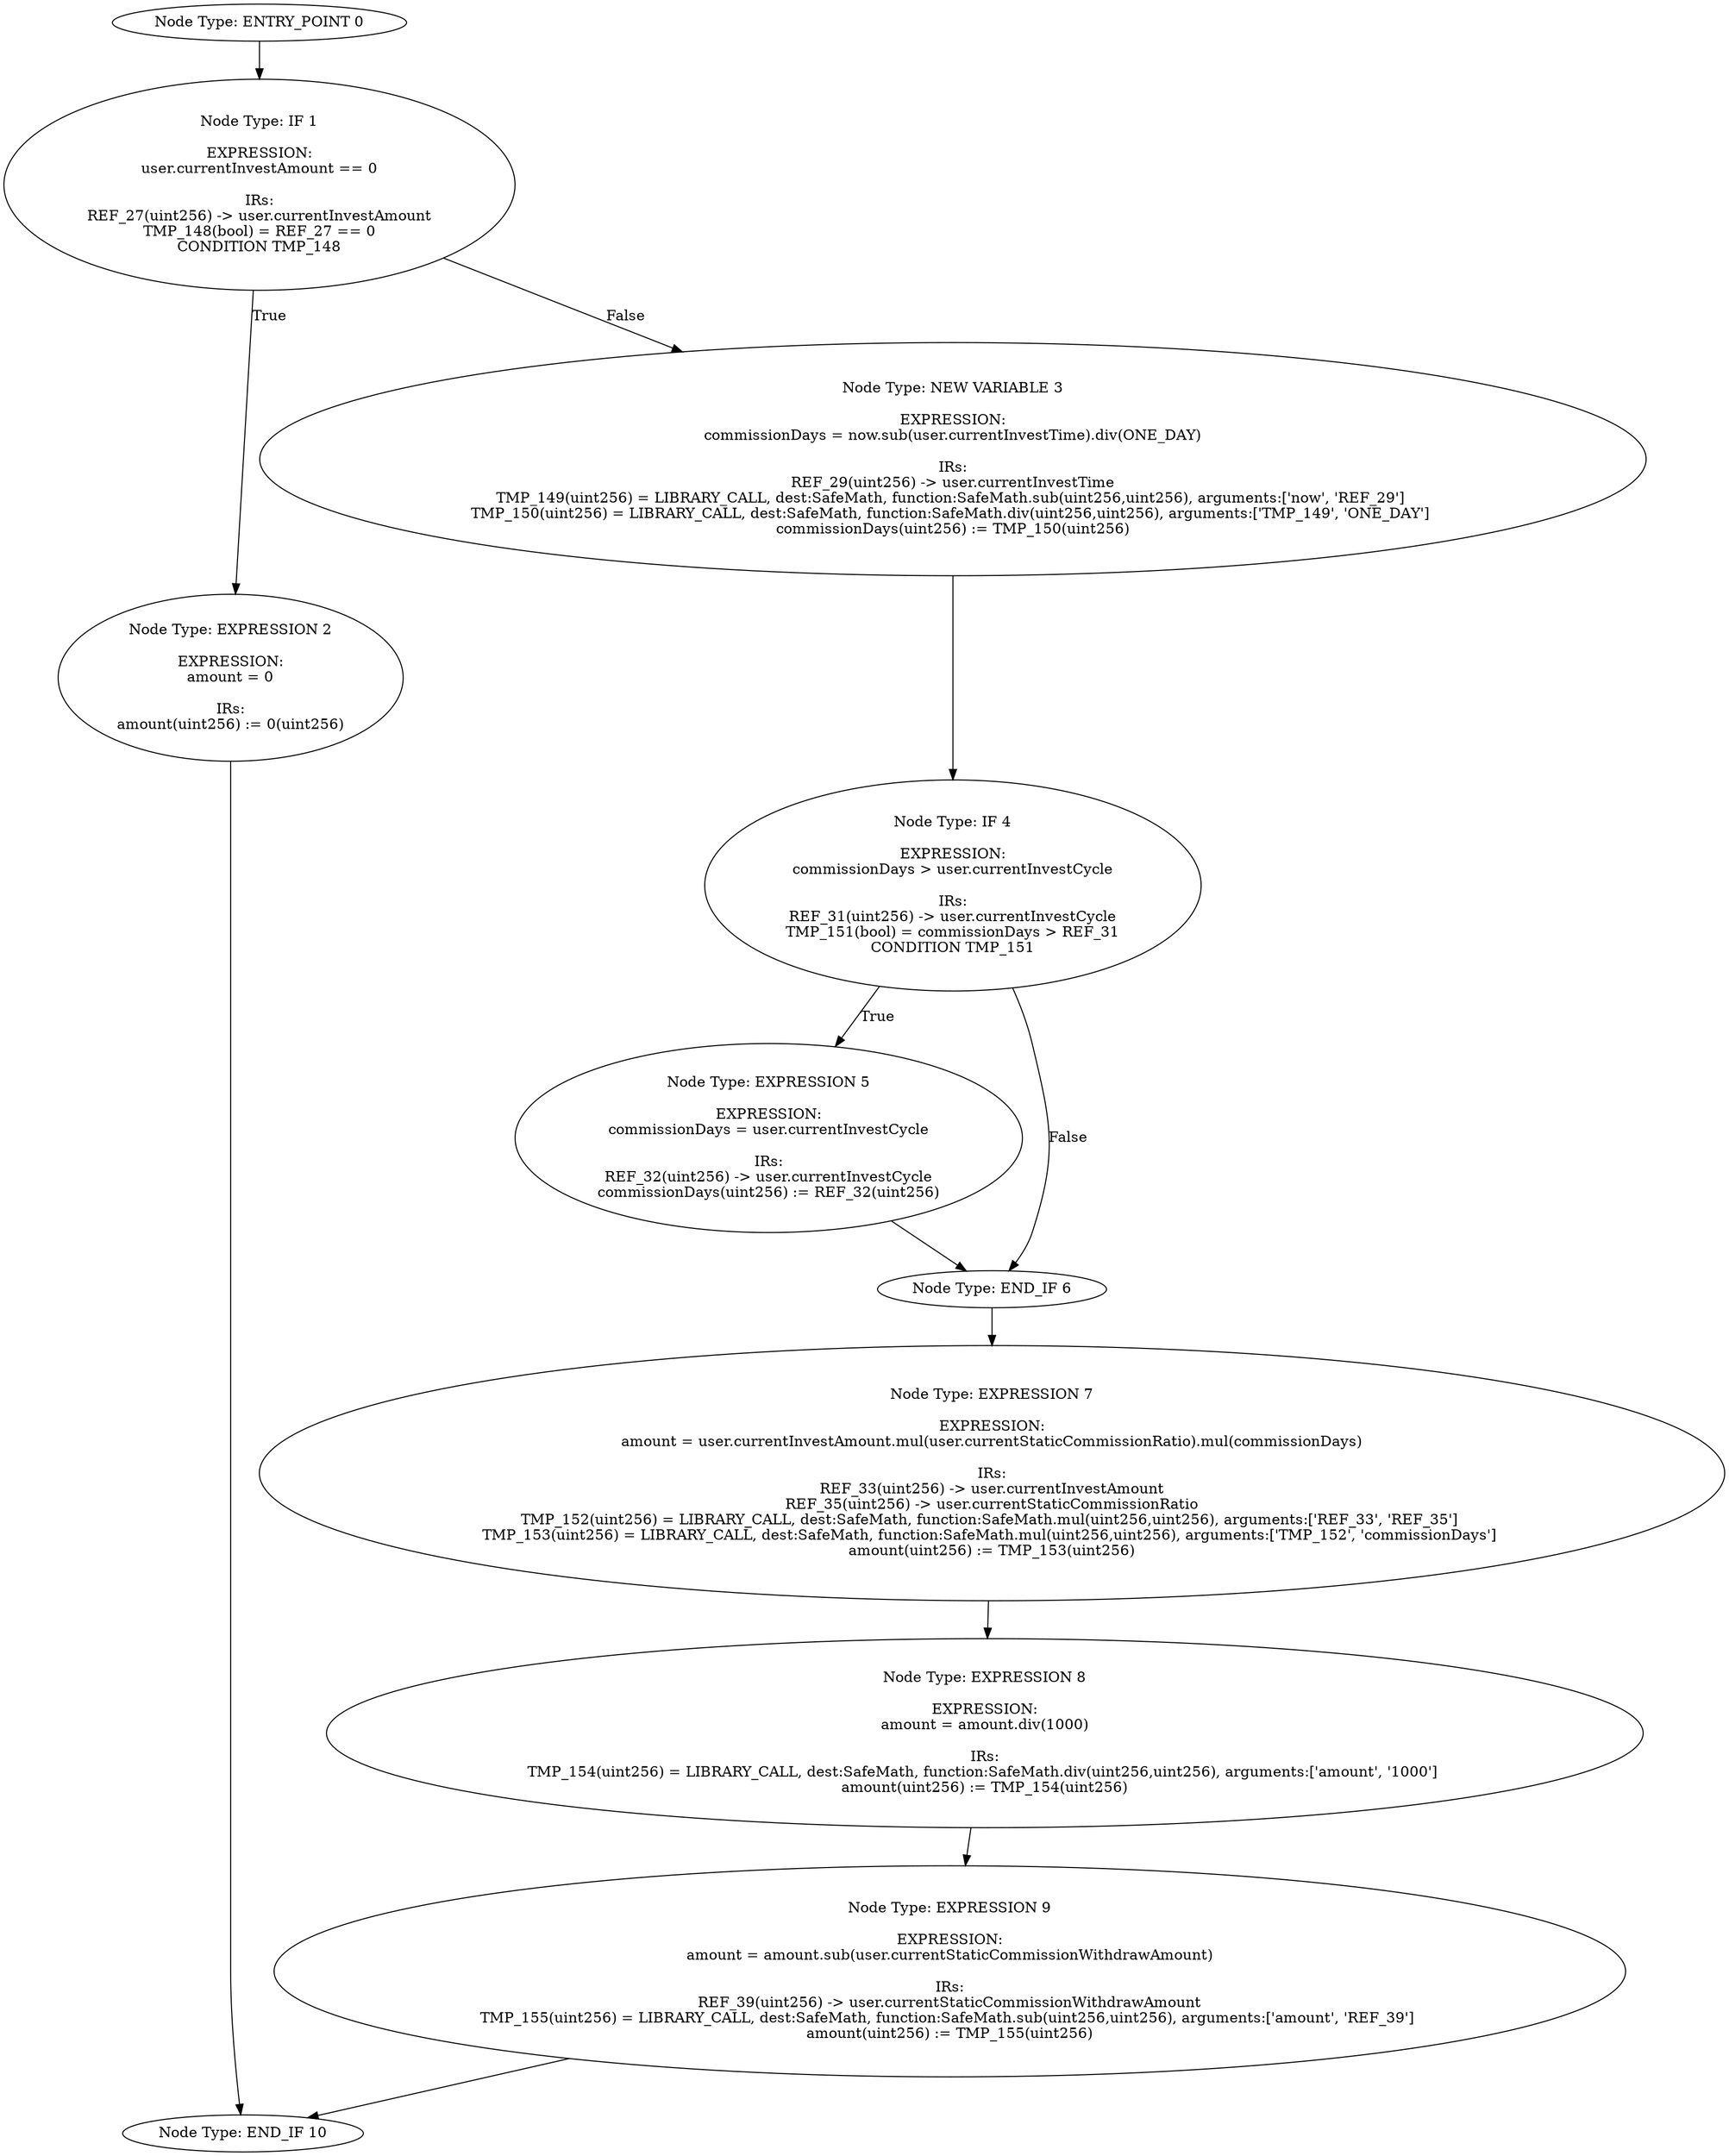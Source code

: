 digraph{
0[label="Node Type: ENTRY_POINT 0
"];
0->1;
1[label="Node Type: IF 1

EXPRESSION:
user.currentInvestAmount == 0

IRs:
REF_27(uint256) -> user.currentInvestAmount
TMP_148(bool) = REF_27 == 0
CONDITION TMP_148"];
1->2[label="True"];
1->3[label="False"];
2[label="Node Type: EXPRESSION 2

EXPRESSION:
amount = 0

IRs:
amount(uint256) := 0(uint256)"];
2->10;
3[label="Node Type: NEW VARIABLE 3

EXPRESSION:
commissionDays = now.sub(user.currentInvestTime).div(ONE_DAY)

IRs:
REF_29(uint256) -> user.currentInvestTime
TMP_149(uint256) = LIBRARY_CALL, dest:SafeMath, function:SafeMath.sub(uint256,uint256), arguments:['now', 'REF_29'] 
TMP_150(uint256) = LIBRARY_CALL, dest:SafeMath, function:SafeMath.div(uint256,uint256), arguments:['TMP_149', 'ONE_DAY'] 
commissionDays(uint256) := TMP_150(uint256)"];
3->4;
4[label="Node Type: IF 4

EXPRESSION:
commissionDays > user.currentInvestCycle

IRs:
REF_31(uint256) -> user.currentInvestCycle
TMP_151(bool) = commissionDays > REF_31
CONDITION TMP_151"];
4->5[label="True"];
4->6[label="False"];
5[label="Node Type: EXPRESSION 5

EXPRESSION:
commissionDays = user.currentInvestCycle

IRs:
REF_32(uint256) -> user.currentInvestCycle
commissionDays(uint256) := REF_32(uint256)"];
5->6;
6[label="Node Type: END_IF 6
"];
6->7;
7[label="Node Type: EXPRESSION 7

EXPRESSION:
amount = user.currentInvestAmount.mul(user.currentStaticCommissionRatio).mul(commissionDays)

IRs:
REF_33(uint256) -> user.currentInvestAmount
REF_35(uint256) -> user.currentStaticCommissionRatio
TMP_152(uint256) = LIBRARY_CALL, dest:SafeMath, function:SafeMath.mul(uint256,uint256), arguments:['REF_33', 'REF_35'] 
TMP_153(uint256) = LIBRARY_CALL, dest:SafeMath, function:SafeMath.mul(uint256,uint256), arguments:['TMP_152', 'commissionDays'] 
amount(uint256) := TMP_153(uint256)"];
7->8;
8[label="Node Type: EXPRESSION 8

EXPRESSION:
amount = amount.div(1000)

IRs:
TMP_154(uint256) = LIBRARY_CALL, dest:SafeMath, function:SafeMath.div(uint256,uint256), arguments:['amount', '1000'] 
amount(uint256) := TMP_154(uint256)"];
8->9;
9[label="Node Type: EXPRESSION 9

EXPRESSION:
amount = amount.sub(user.currentStaticCommissionWithdrawAmount)

IRs:
REF_39(uint256) -> user.currentStaticCommissionWithdrawAmount
TMP_155(uint256) = LIBRARY_CALL, dest:SafeMath, function:SafeMath.sub(uint256,uint256), arguments:['amount', 'REF_39'] 
amount(uint256) := TMP_155(uint256)"];
9->10;
10[label="Node Type: END_IF 10
"];
}
